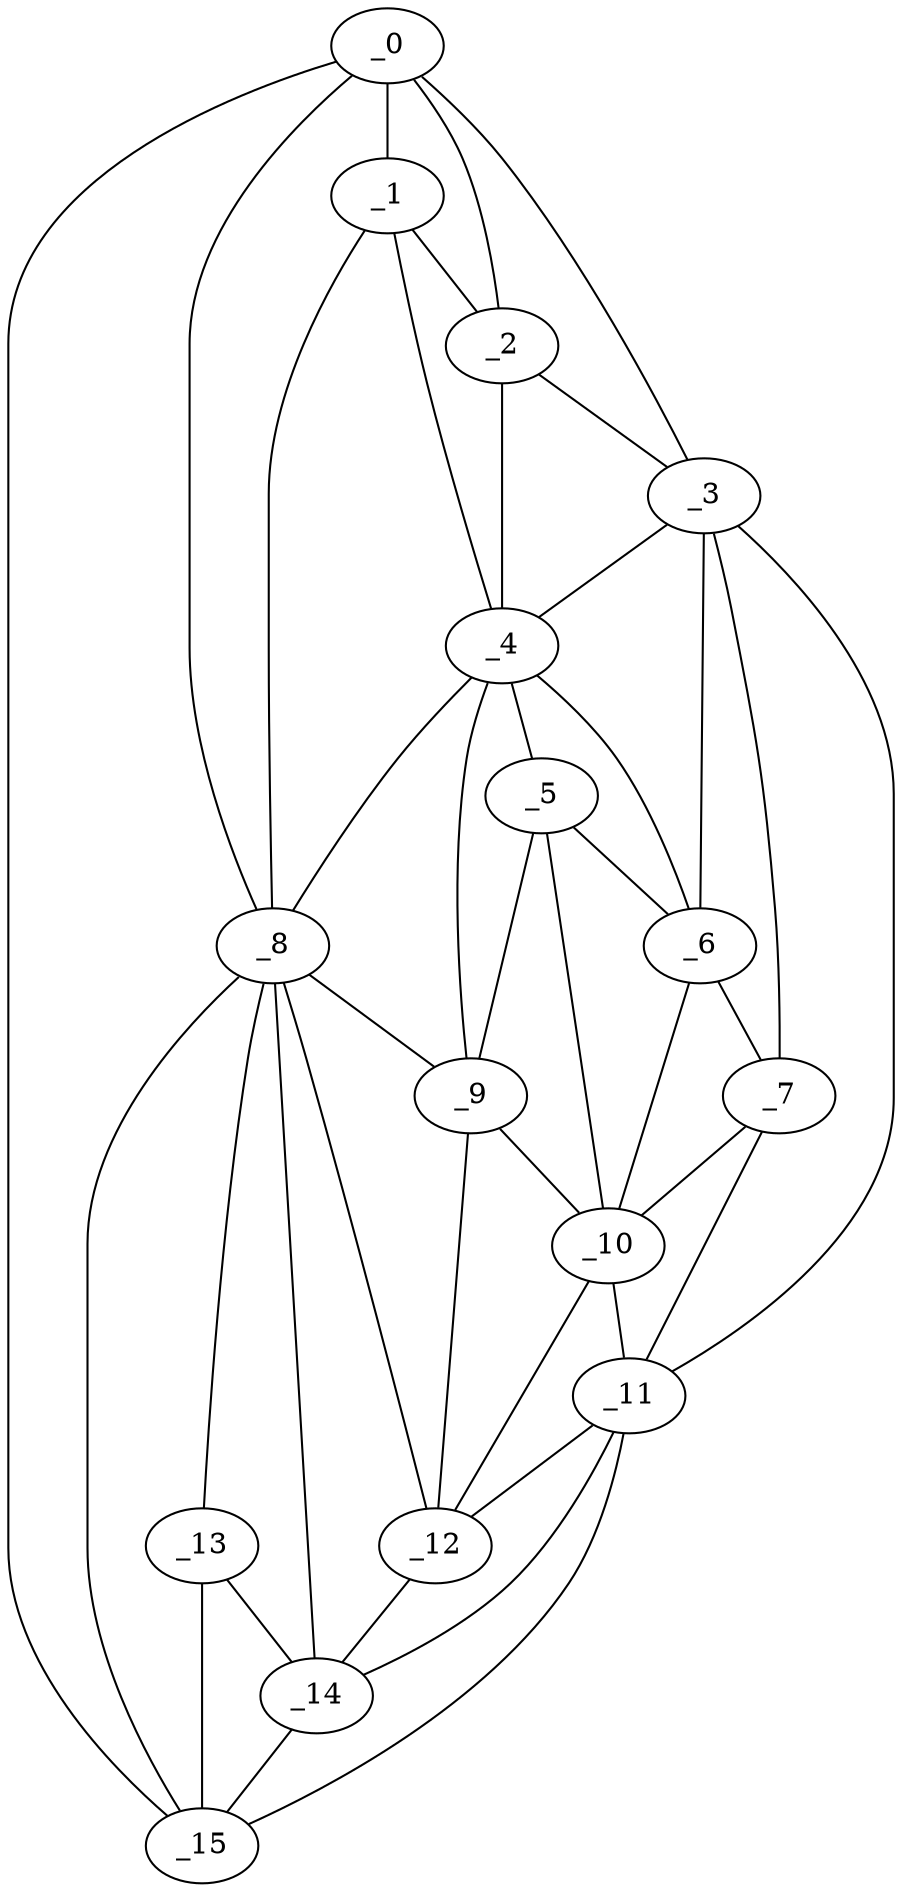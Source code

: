 graph "obj26__215.gxl" {
	_0	 [x=18,
		y=16];
	_1	 [x=23,
		y=45];
	_0 -- _1	 [valence=1];
	_2	 [x=23,
		y=54];
	_0 -- _2	 [valence=2];
	_3	 [x=24,
		y=71];
	_0 -- _3	 [valence=1];
	_8	 [x=56,
		y=53];
	_0 -- _8	 [valence=1];
	_15	 [x=111,
		y=16];
	_0 -- _15	 [valence=1];
	_1 -- _2	 [valence=2];
	_4	 [x=50,
		y=62];
	_1 -- _4	 [valence=1];
	_1 -- _8	 [valence=2];
	_2 -- _3	 [valence=2];
	_2 -- _4	 [valence=2];
	_3 -- _4	 [valence=1];
	_6	 [x=55,
		y=77];
	_3 -- _6	 [valence=2];
	_7	 [x=55,
		y=84];
	_3 -- _7	 [valence=2];
	_11	 [x=104,
		y=106];
	_3 -- _11	 [valence=1];
	_5	 [x=55,
		y=69];
	_4 -- _5	 [valence=1];
	_4 -- _6	 [valence=2];
	_4 -- _8	 [valence=1];
	_9	 [x=58,
		y=60];
	_4 -- _9	 [valence=1];
	_5 -- _6	 [valence=2];
	_5 -- _9	 [valence=2];
	_10	 [x=58,
		y=73];
	_5 -- _10	 [valence=1];
	_6 -- _7	 [valence=1];
	_6 -- _10	 [valence=2];
	_7 -- _10	 [valence=2];
	_7 -- _11	 [valence=1];
	_8 -- _9	 [valence=2];
	_12	 [x=106,
		y=54];
	_8 -- _12	 [valence=2];
	_13	 [x=109,
		y=24];
	_8 -- _13	 [valence=1];
	_14	 [x=109,
		y=32];
	_8 -- _14	 [valence=1];
	_8 -- _15	 [valence=2];
	_9 -- _10	 [valence=1];
	_9 -- _12	 [valence=1];
	_10 -- _11	 [valence=2];
	_10 -- _12	 [valence=2];
	_11 -- _12	 [valence=2];
	_11 -- _14	 [valence=1];
	_11 -- _15	 [valence=1];
	_12 -- _14	 [valence=2];
	_13 -- _14	 [valence=2];
	_13 -- _15	 [valence=2];
	_14 -- _15	 [valence=1];
}
